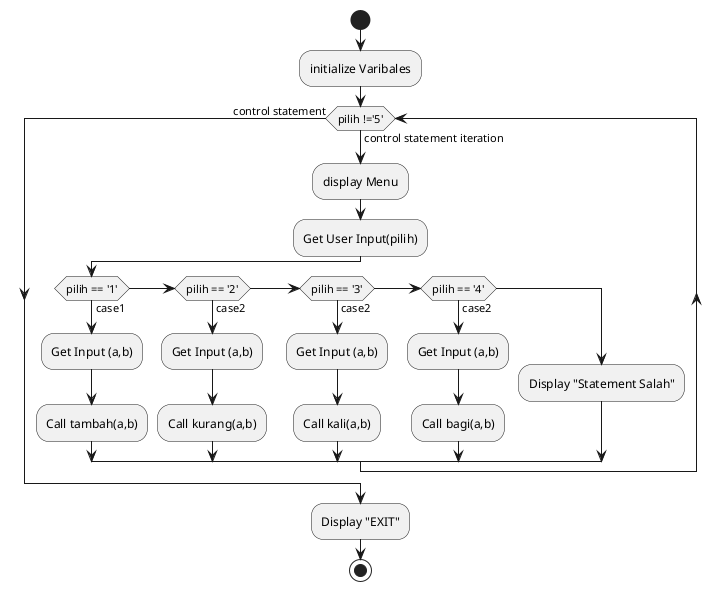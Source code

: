 @startuml Pert5

start
:initialize Varibales;
while(pilih !='5') is (control statement iteration)

    :display Menu;
    :Get User Input(pilih);
    if(pilih == '1') then (case1)
        :Get Input (a,b);
        :Call tambah(a,b);
    else if (pilih == '2')then (case2)
        :Get Input (a,b);
        :Call kurang(a,b);
    else if (pilih == '3')then (case2)
        :Get Input (a,b);
        :Call kali(a,b);
    else if (pilih == '4')then (case2)
        :Get Input (a,b);
        :Call bagi(a,b);
    else
        :Display "Statement Salah";
    endif
endwhile (control statement)
:Display "EXIT";
stop

@enduml